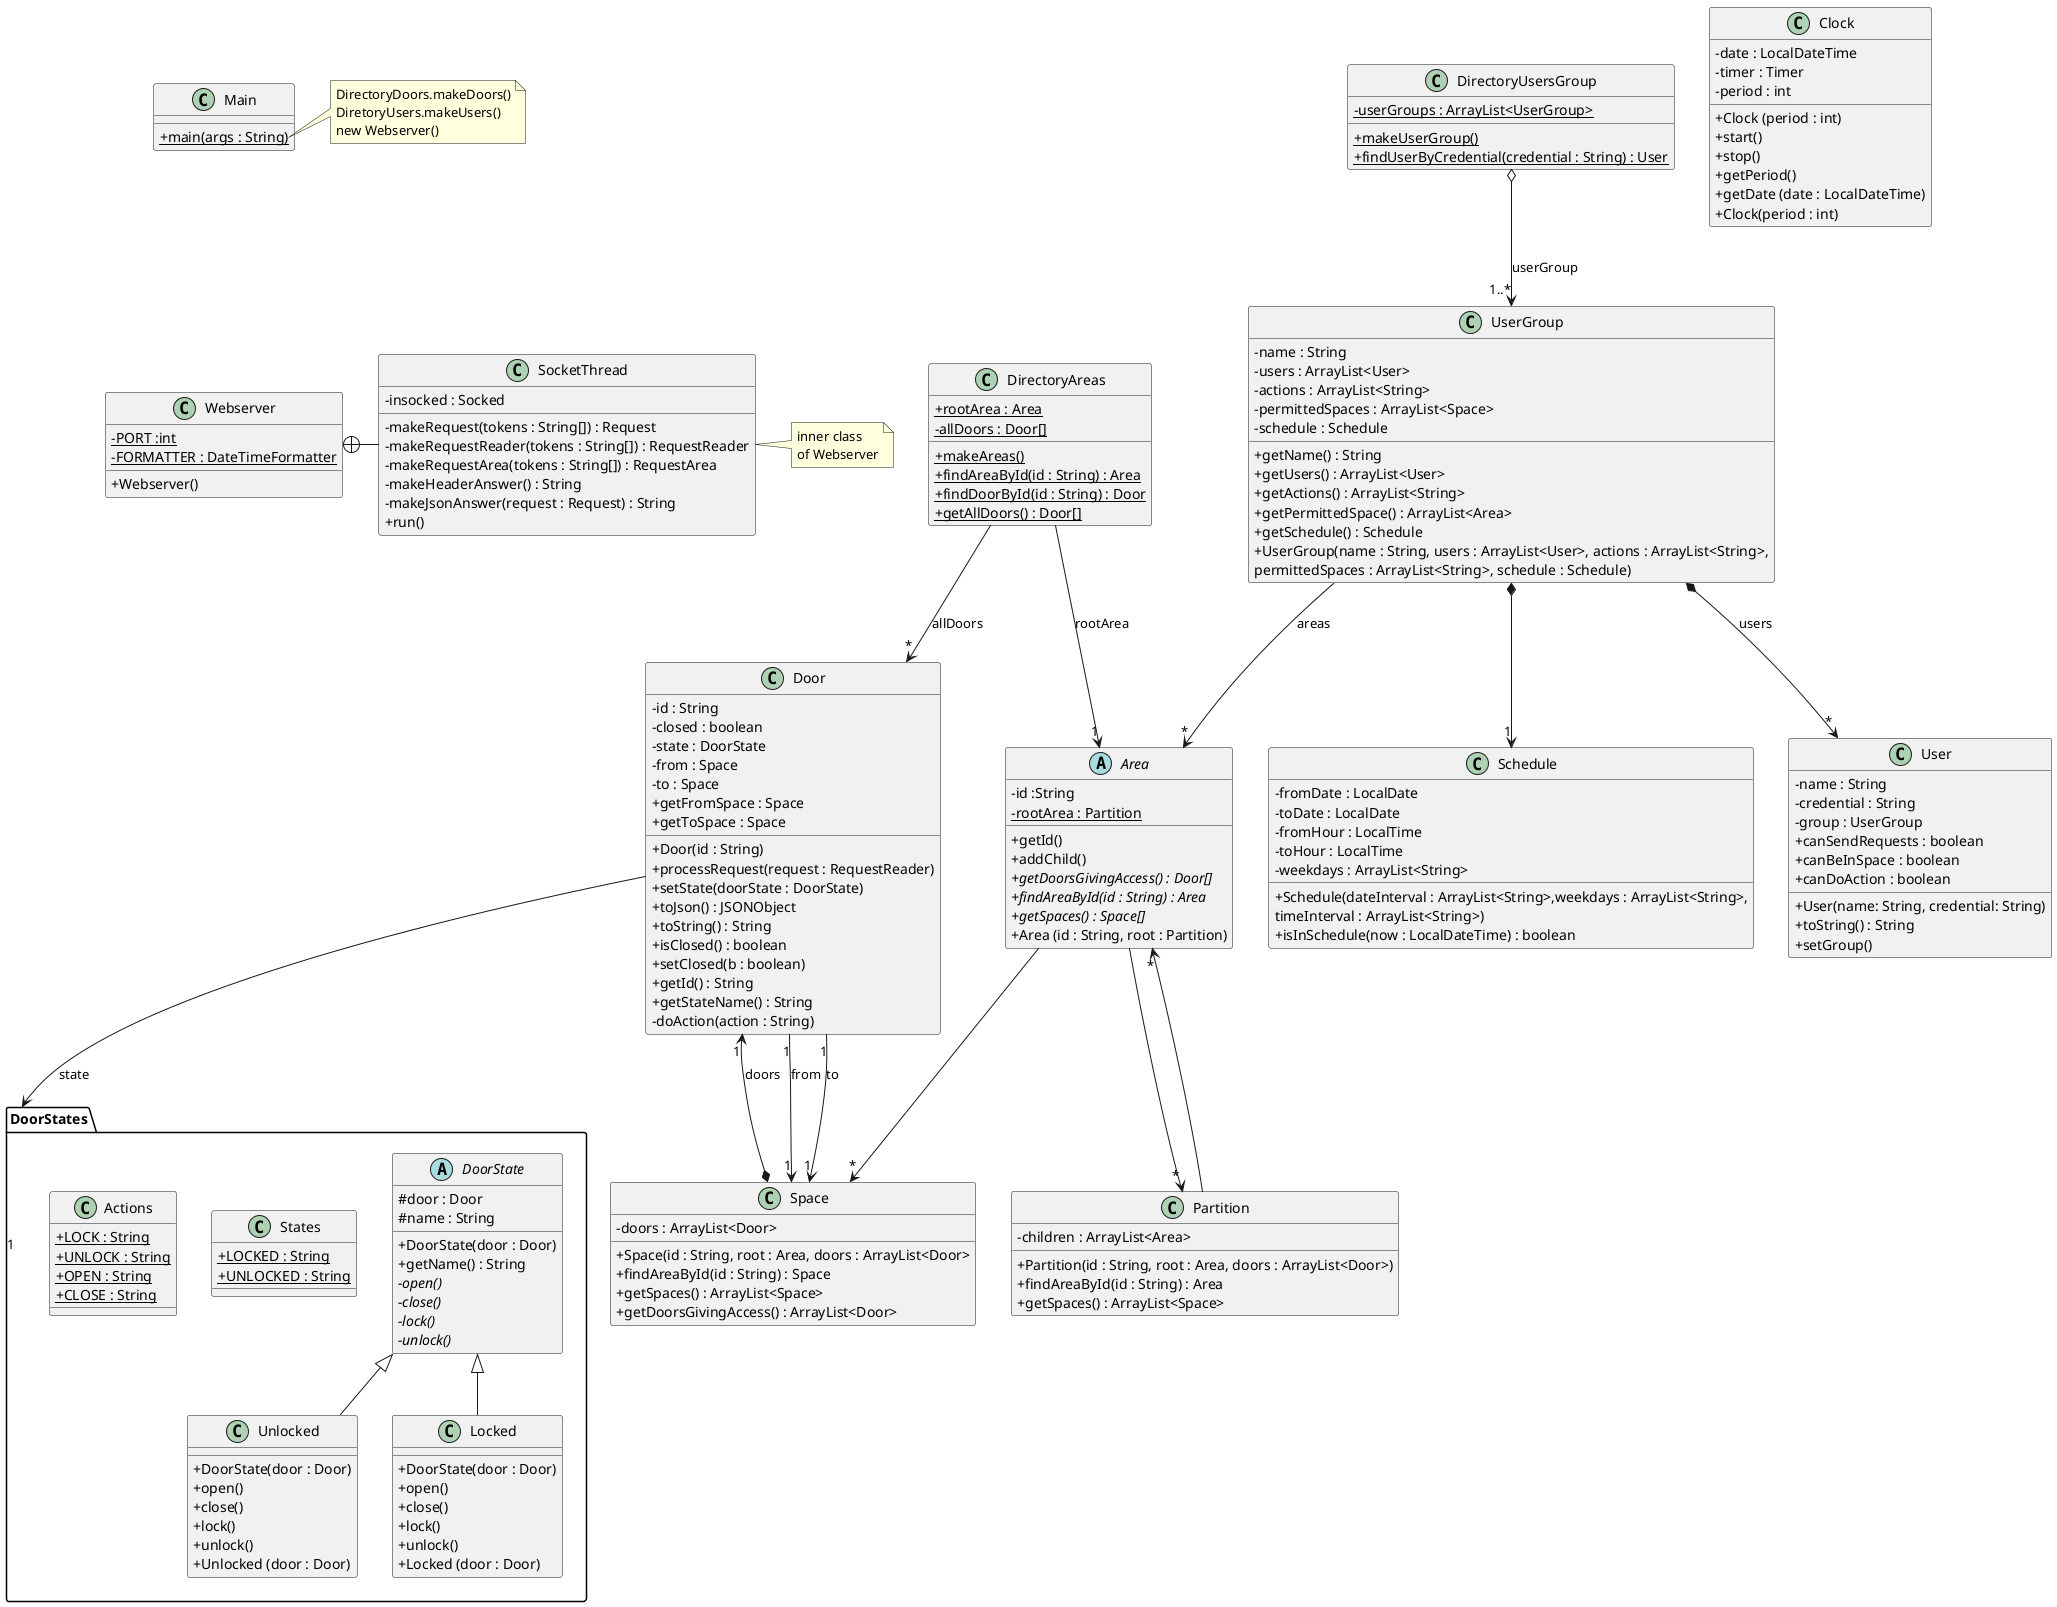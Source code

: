 @startuml
'https://plantuml.com/class-diagram
skinparam classAttributeIconSize 0

class Webserver {
- {static} PORT :int
- {static} FORMATTER : DateTimeFormatter
+ Webserver()
}

class SocketThread {
- insocked : Socked
- makeRequest(tokens : String[]) : Request
- makeRequestReader(tokens : String[]) : RequestReader
- makeRequestArea(tokens : String[]) : RequestArea
- makeHeaderAnswer() : String
- makeJsonAnswer(request : Request) : String
+ run()
}

Webserver +-right- SocketThread

note right of SocketThread
inner class
of Webserver
end note

class DirectoryAreas {
+ {static} rootArea : Area
- {static} allDoors : Door[]
+ {static} makeAreas()
+ {static} findAreaById(id : String) : Area
+ {static} findDoorById(id : String) : Door
+ {static} getAllDoors() : Door[]
}

DirectoryAreas --> "*" Door : "allDoors"
DirectoryAreas --> "1" Area : "rootArea"

class DirectoryUsersGroup {
- {static} userGroups : ArrayList<UserGroup>
+ {static} makeUserGroup()
+ {static} findUserByCredential(credential : String) : User
}

Door --> "1" DoorStates : "state"
DirectoryUsersGroup o--> "1..*" UserGroup : "userGroup"
UserGroup --> "*" Area : "areas"
UserGroup *--> "*" User : "users"

class Door {
- id : String
- closed : boolean
- state : DoorState
- from : Space
- to : Space
+ Door(id : String)
+ processRequest(request : RequestReader)
+ setState(doorState : DoorState)
+ toJson() : JSONObject
+ toString() : String
+ isClosed() : boolean
+ setClosed(b : boolean)
+ getId() : String
+ getFromSpace : Space
+ getToSpace : Space
+ getStateName() : String
- doAction(action : String)
}


package DoorStates{
abstract DoorState{
#door : Door
#name : String
+ DoorState(door : Door)
+ getName() : String
- {abstract} open()
- {abstract} close()
- {abstract} lock()
- {abstract} unlock()
}

DoorState <|-- Unlocked
DoorState <|-- Locked

class Unlocked {
+ DoorState(door : Door)
+ open()
+ close()
+ lock()
+ unlock()
+ Unlocked (door : Door)
}

class Locked {
+ DoorState(door : Door)
+ open()
+ close()
+ lock()
+ unlock()
+ Locked (door : Door)
}
class States{
{static}+LOCKED : String
{static}+UNLOCKED : String
}

class Actions{
{static}+LOCK : String
{static}+UNLOCK : String
{static}+OPEN : String
{static}+CLOSE : String
}

}
class User {
- name : String
- credential : String
- group : UserGroup
+ User(name: String, credential: String)
+ toString() : String
+ setGroup()
+ canSendRequests : boolean
+ canBeInSpace : boolean
+ canDoAction : boolean
}



abstract Area{
-id :String
-{static} rootArea : Partition
+getId()
+addChild()
+{abstract}getDoorsGivingAccess() : Door[]
+{abstract}findAreaById(id : String) : Area
+{abstract}getSpaces() : Space[]
+ Area (id : String, root : Partition)

}

class Clock{
-date : LocalDateTime
-timer : Timer
-period : int
+Clock (period : int)
+start()
+stop()
+getPeriod()
+getDate (date : LocalDateTime)
+Clock(period : int)
}

Area --> "*" Partition
Area --> "*" Space
class Partition{
-children : ArrayList<Area>
+Partition(id : String, root : Area, doors : ArrayList<Door>)
+findAreaById(id : String) : Area
+getSpaces() : ArrayList<Space>
}

class Space{
-doors : ArrayList<Door>
+Space(id : String, root : Area, doors : ArrayList<Door>
+findAreaById(id : String) : Space
+getSpaces() : ArrayList<Space>
+getDoorsGivingAccess() : ArrayList<Door>
}
class Schedule{
-fromDate : LocalDate
-toDate : LocalDate
-fromHour : LocalTime
-toHour : LocalTime
-weekdays : ArrayList<String>
+Schedule(dateInterval : ArrayList<String>,weekdays : ArrayList<String>,
timeInterval : ArrayList<String>)
+isInSchedule(now : LocalDateTime) : boolean
}



class UserGroup{
-name : String
-users : ArrayList<User>
-actions : ArrayList<String>
-permittedSpaces : ArrayList<Space>
-schedule : Schedule
+getName() : String
+getUsers() : ArrayList<User>
+getActions() : ArrayList<String>
+getPermittedSpace() : ArrayList<Area>
+getSchedule() : Schedule
+UserGroup(name : String, users : ArrayList<User>, actions : ArrayList<String>,
permittedSpaces : ArrayList<String>, schedule : Schedule)
}

Door "1"-->"1" Space : from
Door "1"-->"1" Space : to
Space *-->"1" Door : doors
Partition --> "*" Area
UserGroup *--> "1" Schedule
class Main {
+ {static} main(args : String)
}

note right of Main::main
DirectoryDoors.makeDoors()
DiretoryUsers.makeUsers()
new Webserver()
end note

Main -[hidden]down- Webserver

@enduml
